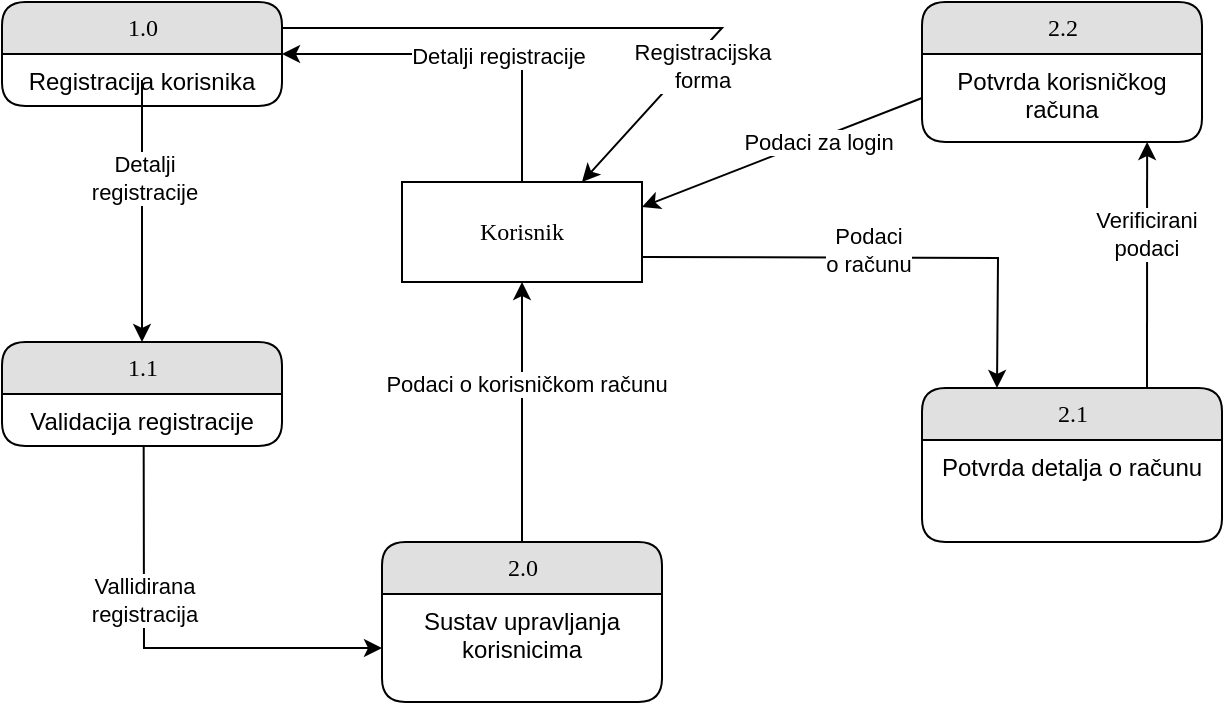 <mxfile version="21.3.4" type="device">
  <diagram name="Page-1" id="52a04d89-c75d-2922-d76d-85b35f80e030">
    <mxGraphModel dx="1050" dy="585" grid="1" gridSize="10" guides="1" tooltips="1" connect="1" arrows="1" fold="1" page="1" pageScale="1" pageWidth="1100" pageHeight="850" background="none" math="0" shadow="0">
      <root>
        <mxCell id="0" />
        <mxCell id="1" parent="0" />
        <mxCell id="1fdf3b25b50cf41e-1" value="2.2" style="swimlane;html=1;fontStyle=0;childLayout=stackLayout;horizontal=1;startSize=26;fillColor=#e0e0e0;horizontalStack=0;resizeParent=1;resizeLast=0;collapsible=1;marginBottom=0;swimlaneFillColor=#ffffff;align=center;rounded=1;shadow=0;comic=0;labelBackgroundColor=none;strokeWidth=1;fontFamily=Verdana;fontSize=12" parent="1" vertex="1">
          <mxGeometry x="720" y="180" width="140" height="70" as="geometry" />
        </mxCell>
        <mxCell id="1fdf3b25b50cf41e-2" value="Potvrda korisničkog računa&lt;br&gt;" style="text;html=1;strokeColor=none;fillColor=none;spacingLeft=4;spacingRight=4;whiteSpace=wrap;overflow=hidden;rotatable=0;points=[[0,0.5],[1,0.5]];portConstraint=eastwest;align=center;" parent="1fdf3b25b50cf41e-1" vertex="1">
          <mxGeometry y="26" width="140" height="44" as="geometry" />
        </mxCell>
        <mxCell id="1fdf3b25b50cf41e-7" value="1.0" style="swimlane;html=1;fontStyle=0;childLayout=stackLayout;horizontal=1;startSize=26;fillColor=#e0e0e0;horizontalStack=0;resizeParent=1;resizeLast=0;collapsible=1;marginBottom=0;swimlaneFillColor=#ffffff;align=center;rounded=1;shadow=0;comic=0;labelBackgroundColor=none;strokeWidth=1;fontFamily=Verdana;fontSize=12" parent="1" vertex="1">
          <mxGeometry x="260" y="180" width="140" height="52" as="geometry" />
        </mxCell>
        <mxCell id="1fdf3b25b50cf41e-8" value="Registracija korisnika" style="text;html=1;strokeColor=none;fillColor=none;spacingLeft=4;spacingRight=4;whiteSpace=wrap;overflow=hidden;rotatable=0;points=[[0,0.5],[1,0.5]];portConstraint=eastwest;align=center;" parent="1fdf3b25b50cf41e-7" vertex="1">
          <mxGeometry y="26" width="140" height="26" as="geometry" />
        </mxCell>
        <mxCell id="1fdf3b25b50cf41e-9" value="1.1" style="swimlane;html=1;fontStyle=0;childLayout=stackLayout;horizontal=1;startSize=26;fillColor=#e0e0e0;horizontalStack=0;resizeParent=1;resizeLast=0;collapsible=1;marginBottom=0;swimlaneFillColor=#ffffff;align=center;rounded=1;shadow=0;comic=0;labelBackgroundColor=none;strokeWidth=1;fontFamily=Verdana;fontSize=12" parent="1" vertex="1">
          <mxGeometry x="260" y="350" width="140" height="52" as="geometry" />
        </mxCell>
        <mxCell id="1fdf3b25b50cf41e-10" value="Validacija registracije&lt;br&gt;" style="text;html=1;strokeColor=none;fillColor=none;spacingLeft=4;spacingRight=4;whiteSpace=wrap;overflow=hidden;rotatable=0;points=[[0,0.5],[1,0.5]];portConstraint=eastwest;align=center;" parent="1fdf3b25b50cf41e-9" vertex="1">
          <mxGeometry y="26" width="140" height="26" as="geometry" />
        </mxCell>
        <mxCell id="1fdf3b25b50cf41e-13" value="2.0" style="swimlane;html=1;fontStyle=0;childLayout=stackLayout;horizontal=1;startSize=26;fillColor=#e0e0e0;horizontalStack=0;resizeParent=1;resizeLast=0;collapsible=1;marginBottom=0;swimlaneFillColor=#ffffff;align=center;rounded=1;shadow=0;comic=0;labelBackgroundColor=none;strokeWidth=1;fontFamily=Verdana;fontSize=12" parent="1" vertex="1">
          <mxGeometry x="450" y="450" width="140" height="80" as="geometry" />
        </mxCell>
        <mxCell id="1fdf3b25b50cf41e-14" value="Sustav upravljanja korisnicima&lt;br&gt;" style="text;html=1;strokeColor=none;fillColor=none;spacingLeft=4;spacingRight=4;whiteSpace=wrap;overflow=hidden;rotatable=0;points=[[0,0.5],[1,0.5]];portConstraint=eastwest;align=center;" parent="1fdf3b25b50cf41e-13" vertex="1">
          <mxGeometry y="26" width="140" height="54" as="geometry" />
        </mxCell>
        <mxCell id="1fdf3b25b50cf41e-21" value="2.1" style="swimlane;html=1;fontStyle=0;childLayout=stackLayout;horizontal=1;startSize=26;fillColor=#e0e0e0;horizontalStack=0;resizeParent=1;resizeLast=0;collapsible=1;marginBottom=0;swimlaneFillColor=#ffffff;align=center;rounded=1;shadow=0;comic=0;labelBackgroundColor=none;strokeWidth=1;fontFamily=Verdana;fontSize=12" parent="1" vertex="1">
          <mxGeometry x="720" y="373" width="150" height="77" as="geometry" />
        </mxCell>
        <mxCell id="1fdf3b25b50cf41e-22" value="Potvrda detalja o računu" style="text;html=1;strokeColor=none;fillColor=none;spacingLeft=4;spacingRight=4;whiteSpace=wrap;overflow=hidden;rotatable=0;points=[[0,0.5],[1,0.5]];portConstraint=eastwest;align=center;" parent="1fdf3b25b50cf41e-21" vertex="1">
          <mxGeometry y="26" width="150" height="26" as="geometry" />
        </mxCell>
        <mxCell id="1fdf3b25b50cf41e-26" value="Korisnik" style="whiteSpace=wrap;html=1;rounded=0;shadow=0;comic=0;labelBackgroundColor=none;strokeWidth=1;fontFamily=Verdana;fontSize=12;align=center;" parent="1" vertex="1">
          <mxGeometry x="460" y="270" width="120" height="50" as="geometry" />
        </mxCell>
        <mxCell id="Bz3G8Ywwi2mu5YJk09Ef-3" value="" style="endArrow=classic;html=1;rounded=0;entryX=1;entryY=0.5;entryDx=0;entryDy=0;exitX=0.5;exitY=0;exitDx=0;exitDy=0;" edge="1" parent="1" source="1fdf3b25b50cf41e-26" target="1fdf3b25b50cf41e-7">
          <mxGeometry width="50" height="50" relative="1" as="geometry">
            <mxPoint x="510" y="330" as="sourcePoint" />
            <mxPoint x="560" y="280" as="targetPoint" />
            <Array as="points">
              <mxPoint x="520" y="206" />
            </Array>
          </mxGeometry>
        </mxCell>
        <mxCell id="Bz3G8Ywwi2mu5YJk09Ef-4" value="Detalji registracije" style="edgeLabel;html=1;align=center;verticalAlign=middle;resizable=0;points=[];" vertex="1" connectable="0" parent="Bz3G8Ywwi2mu5YJk09Ef-3">
          <mxGeometry x="-0.172" y="1" relative="1" as="geometry">
            <mxPoint as="offset" />
          </mxGeometry>
        </mxCell>
        <mxCell id="Bz3G8Ywwi2mu5YJk09Ef-5" value="" style="endArrow=classic;html=1;rounded=0;exitX=1;exitY=0.25;exitDx=0;exitDy=0;entryX=0.75;entryY=0;entryDx=0;entryDy=0;" edge="1" parent="1" source="1fdf3b25b50cf41e-7" target="1fdf3b25b50cf41e-26">
          <mxGeometry width="50" height="50" relative="1" as="geometry">
            <mxPoint x="510" y="330" as="sourcePoint" />
            <mxPoint x="560" y="280" as="targetPoint" />
            <Array as="points">
              <mxPoint x="620" y="193" />
            </Array>
          </mxGeometry>
        </mxCell>
        <mxCell id="Bz3G8Ywwi2mu5YJk09Ef-6" value="Registracijska &lt;br&gt;forma" style="edgeLabel;html=1;align=center;verticalAlign=middle;resizable=0;points=[];" vertex="1" connectable="0" parent="Bz3G8Ywwi2mu5YJk09Ef-5">
          <mxGeometry x="0.491" y="4" relative="1" as="geometry">
            <mxPoint x="1" as="offset" />
          </mxGeometry>
        </mxCell>
        <mxCell id="Bz3G8Ywwi2mu5YJk09Ef-9" value="" style="endArrow=classic;html=1;rounded=0;exitX=0.5;exitY=0.5;exitDx=0;exitDy=0;exitPerimeter=0;entryX=0.5;entryY=0;entryDx=0;entryDy=0;" edge="1" parent="1" source="1fdf3b25b50cf41e-8" target="1fdf3b25b50cf41e-9">
          <mxGeometry width="50" height="50" relative="1" as="geometry">
            <mxPoint x="510" y="330" as="sourcePoint" />
            <mxPoint x="560" y="280" as="targetPoint" />
          </mxGeometry>
        </mxCell>
        <mxCell id="Bz3G8Ywwi2mu5YJk09Ef-11" value="Detalji&lt;br&gt;registracije" style="edgeLabel;html=1;align=center;verticalAlign=middle;resizable=0;points=[];" vertex="1" connectable="0" parent="Bz3G8Ywwi2mu5YJk09Ef-9">
          <mxGeometry x="-0.252" y="1" relative="1" as="geometry">
            <mxPoint as="offset" />
          </mxGeometry>
        </mxCell>
        <mxCell id="Bz3G8Ywwi2mu5YJk09Ef-12" value="" style="endArrow=classic;html=1;rounded=0;exitX=0.506;exitY=0.992;exitDx=0;exitDy=0;exitPerimeter=0;entryX=0;entryY=0.5;entryDx=0;entryDy=0;" edge="1" parent="1" source="1fdf3b25b50cf41e-10" target="1fdf3b25b50cf41e-14">
          <mxGeometry width="50" height="50" relative="1" as="geometry">
            <mxPoint x="510" y="330" as="sourcePoint" />
            <mxPoint x="560" y="280" as="targetPoint" />
            <Array as="points">
              <mxPoint x="331" y="503" />
            </Array>
          </mxGeometry>
        </mxCell>
        <mxCell id="Bz3G8Ywwi2mu5YJk09Ef-13" value="Vallidirana&lt;br&gt;registracija" style="edgeLabel;html=1;align=center;verticalAlign=middle;resizable=0;points=[];" vertex="1" connectable="0" parent="Bz3G8Ywwi2mu5YJk09Ef-12">
          <mxGeometry x="-0.299" relative="1" as="geometry">
            <mxPoint as="offset" />
          </mxGeometry>
        </mxCell>
        <mxCell id="Bz3G8Ywwi2mu5YJk09Ef-14" value="" style="endArrow=classic;html=1;rounded=0;exitX=0.5;exitY=0;exitDx=0;exitDy=0;entryX=0.5;entryY=1;entryDx=0;entryDy=0;" edge="1" parent="1" source="1fdf3b25b50cf41e-13" target="1fdf3b25b50cf41e-26">
          <mxGeometry width="50" height="50" relative="1" as="geometry">
            <mxPoint x="510" y="330" as="sourcePoint" />
            <mxPoint x="560" y="280" as="targetPoint" />
          </mxGeometry>
        </mxCell>
        <mxCell id="Bz3G8Ywwi2mu5YJk09Ef-15" value="Podaci o korisničkom računu&lt;br&gt;" style="edgeLabel;html=1;align=center;verticalAlign=middle;resizable=0;points=[];" vertex="1" connectable="0" parent="Bz3G8Ywwi2mu5YJk09Ef-14">
          <mxGeometry x="0.215" y="-2" relative="1" as="geometry">
            <mxPoint as="offset" />
          </mxGeometry>
        </mxCell>
        <mxCell id="Bz3G8Ywwi2mu5YJk09Ef-16" value="" style="endArrow=classic;html=1;rounded=0;entryX=0.25;entryY=0;entryDx=0;entryDy=0;exitX=1;exitY=0.75;exitDx=0;exitDy=0;" edge="1" parent="1" source="1fdf3b25b50cf41e-26" target="1fdf3b25b50cf41e-21">
          <mxGeometry width="50" height="50" relative="1" as="geometry">
            <mxPoint x="510" y="330" as="sourcePoint" />
            <mxPoint x="560" y="280" as="targetPoint" />
            <Array as="points">
              <mxPoint x="758" y="308" />
            </Array>
          </mxGeometry>
        </mxCell>
        <mxCell id="Bz3G8Ywwi2mu5YJk09Ef-17" value="Podaci&lt;br&gt;o računu" style="edgeLabel;html=1;align=center;verticalAlign=middle;resizable=0;points=[];" vertex="1" connectable="0" parent="Bz3G8Ywwi2mu5YJk09Ef-16">
          <mxGeometry x="-0.068" y="4" relative="1" as="geometry">
            <mxPoint as="offset" />
          </mxGeometry>
        </mxCell>
        <mxCell id="Bz3G8Ywwi2mu5YJk09Ef-18" value="" style="endArrow=classic;html=1;rounded=0;exitX=0.75;exitY=0;exitDx=0;exitDy=0;entryX=0.804;entryY=1;entryDx=0;entryDy=0;entryPerimeter=0;" edge="1" parent="1" source="1fdf3b25b50cf41e-21" target="1fdf3b25b50cf41e-2">
          <mxGeometry width="50" height="50" relative="1" as="geometry">
            <mxPoint x="510" y="330" as="sourcePoint" />
            <mxPoint x="560" y="280" as="targetPoint" />
          </mxGeometry>
        </mxCell>
        <mxCell id="Bz3G8Ywwi2mu5YJk09Ef-19" value="Verificirani&lt;br&gt;podaci" style="edgeLabel;html=1;align=center;verticalAlign=middle;resizable=0;points=[];" vertex="1" connectable="0" parent="Bz3G8Ywwi2mu5YJk09Ef-18">
          <mxGeometry x="0.252" y="1" relative="1" as="geometry">
            <mxPoint as="offset" />
          </mxGeometry>
        </mxCell>
        <mxCell id="Bz3G8Ywwi2mu5YJk09Ef-20" value="" style="endArrow=classic;html=1;rounded=0;exitX=0;exitY=0.5;exitDx=0;exitDy=0;entryX=1;entryY=0.25;entryDx=0;entryDy=0;" edge="1" parent="1" source="1fdf3b25b50cf41e-2" target="1fdf3b25b50cf41e-26">
          <mxGeometry width="50" height="50" relative="1" as="geometry">
            <mxPoint x="510" y="330" as="sourcePoint" />
            <mxPoint x="560" y="280" as="targetPoint" />
          </mxGeometry>
        </mxCell>
        <mxCell id="Bz3G8Ywwi2mu5YJk09Ef-21" value="Podaci za login" style="edgeLabel;html=1;align=center;verticalAlign=middle;resizable=0;points=[];" vertex="1" connectable="0" parent="Bz3G8Ywwi2mu5YJk09Ef-20">
          <mxGeometry x="-0.246" y="2" relative="1" as="geometry">
            <mxPoint y="-1" as="offset" />
          </mxGeometry>
        </mxCell>
      </root>
    </mxGraphModel>
  </diagram>
</mxfile>
